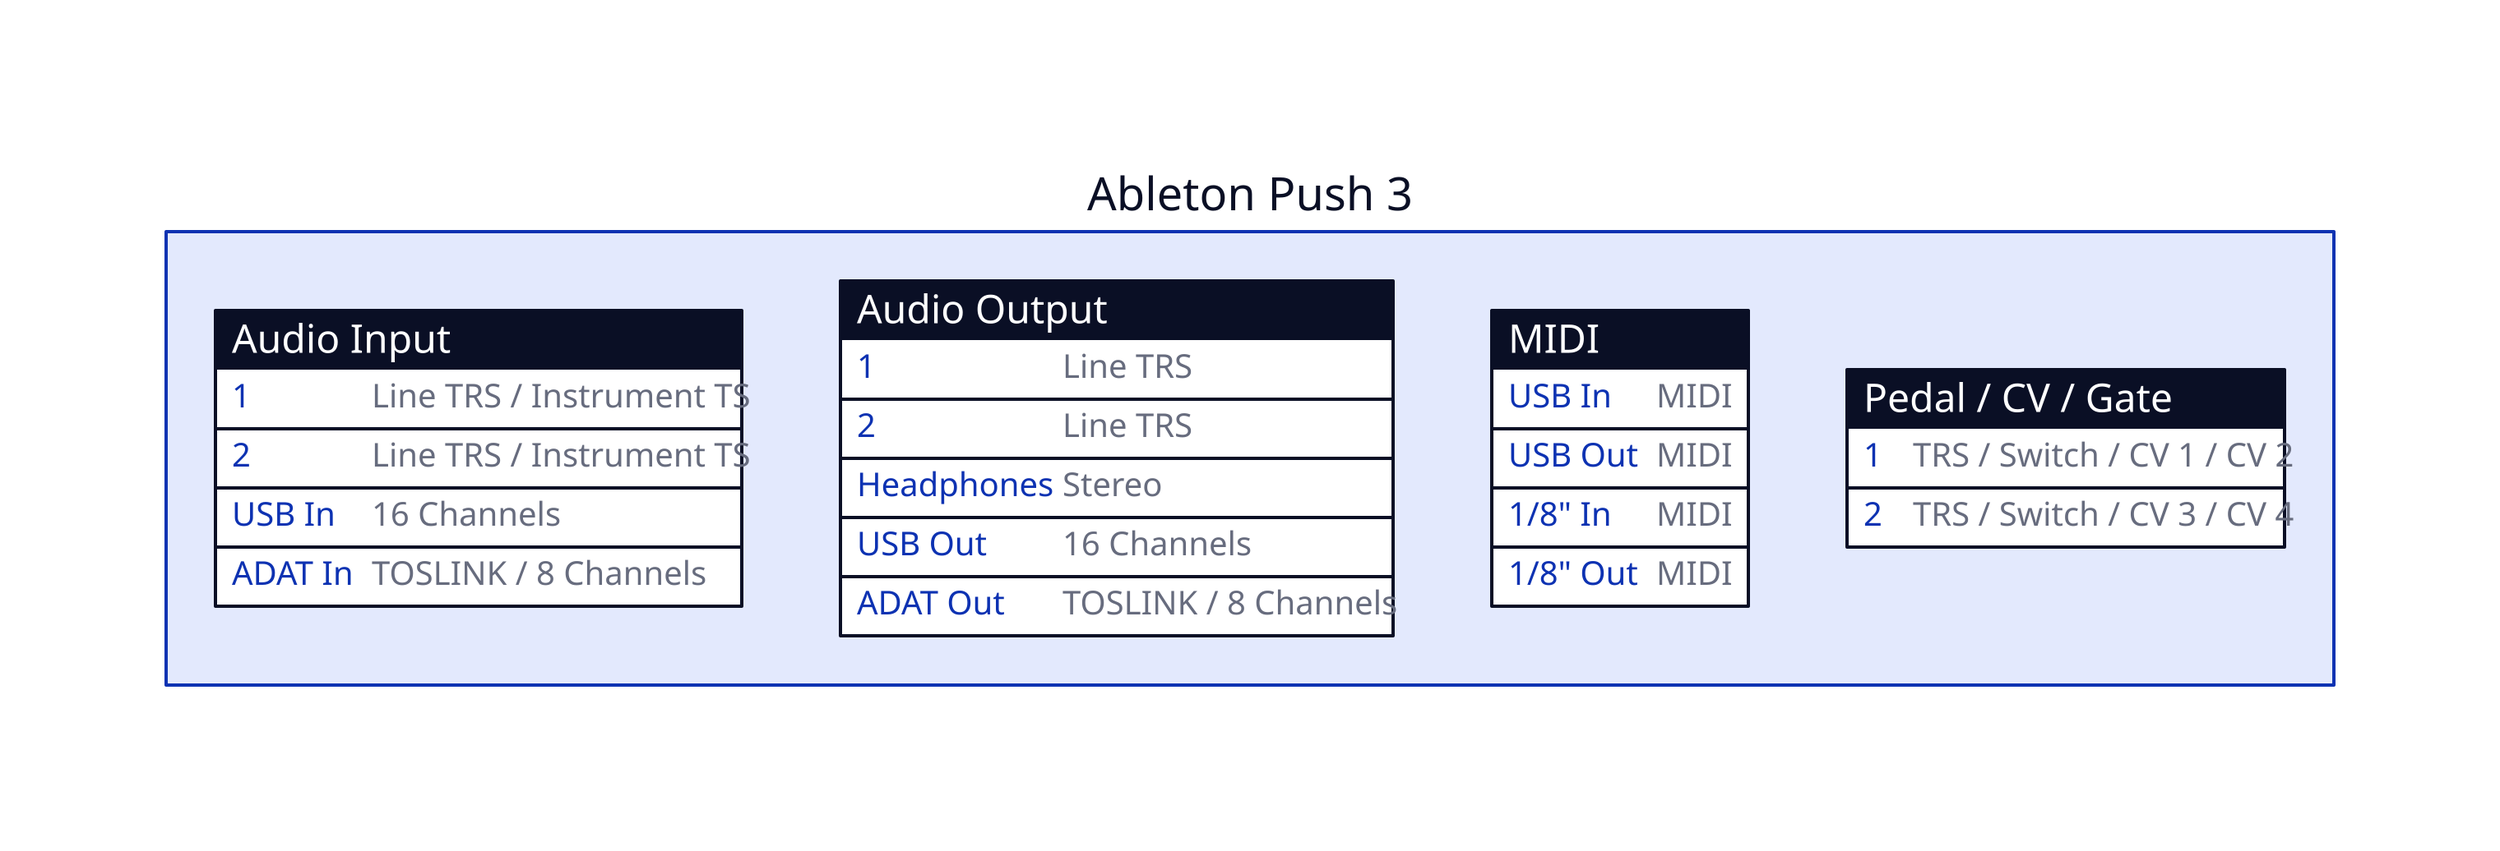 push3: {
  label: Ableton Push 3
  Input: {
    label: Audio Input
    shape: "sql_table"
    1: Line TRS / Instrument TS
    2: Line TRS / Instrument TS
    USB In: 16 Channels
    ADAT In: TOSLINK / 8 Channels
  }
  Output: {
    label: Audio Output
    shape: "sql_table"
    1: Line TRS
    2: Line TRS
    Headphones: Stereo
    USB Out: 16 Channels
    ADAT Out: TOSLINK / 8 Channels
  }
    MIDI: {
        label: MIDI
        shape: "sql_table"
        USB In: MIDI
        USB Out: MIDI
        1/8" In: MIDI
        1/8" Out: MIDI
    }
    Pedal {
        label: Pedal / CV / Gate
        shape: "sql_table"
        1: TRS / Switch / CV 1 / CV 2
        2: TRS / Switch / CV 3 / CV 4
    }
}
